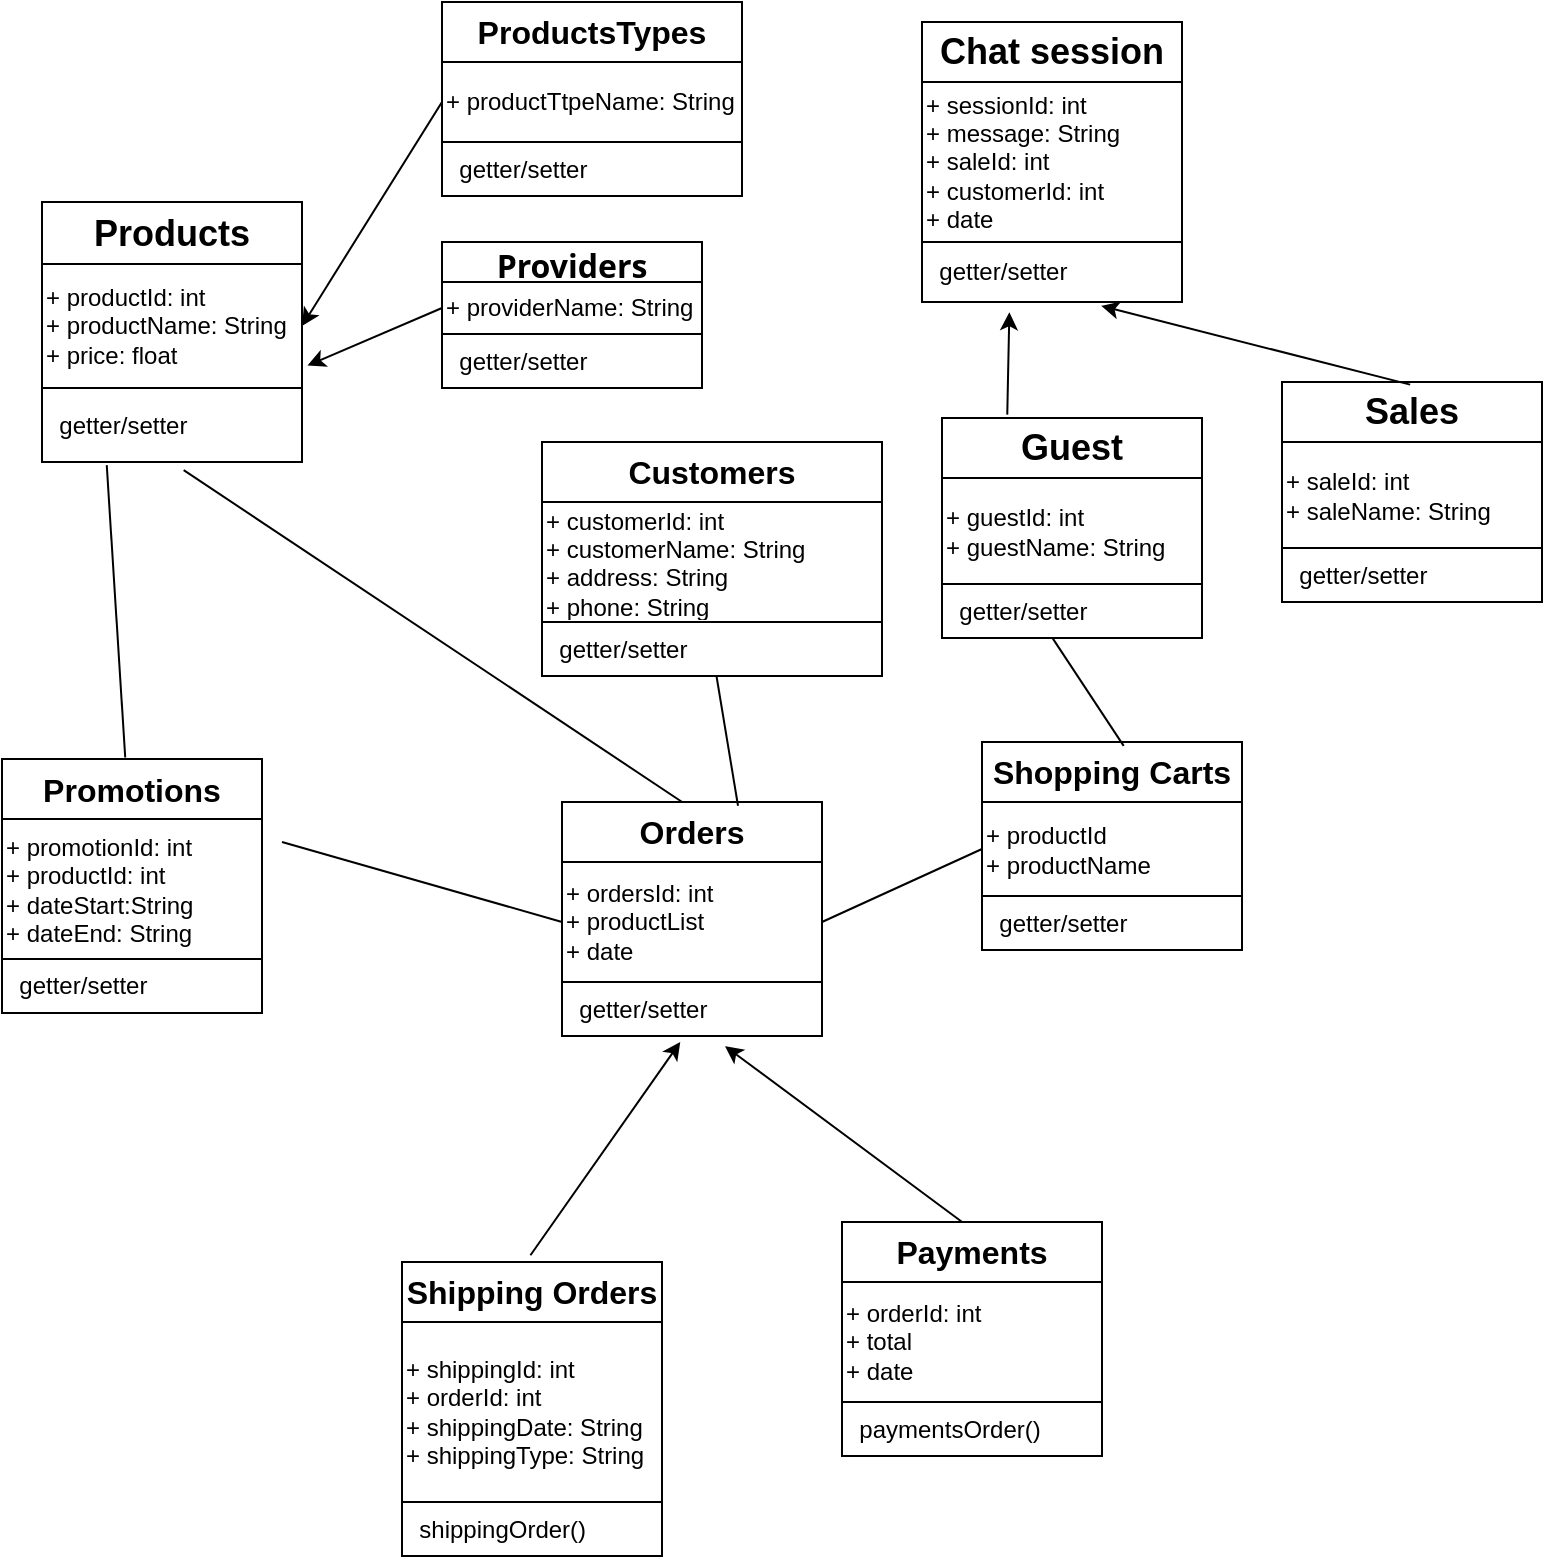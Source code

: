 <mxfile version="13.9.9" type="device"><diagram id="prtHgNgQTEPvFCAcTncT" name="Page-1"><mxGraphModel dx="1138" dy="649" grid="1" gridSize="10" guides="1" tooltips="1" connect="1" arrows="1" fold="1" page="1" pageScale="1" pageWidth="827" pageHeight="1169" math="0" shadow="0"><root><mxCell id="0"/><mxCell id="1" parent="0"/><mxCell id="jfHM9R1cCQ10o0kJy81o-39" value="" style="shape=table;html=1;whiteSpace=wrap;startSize=0;container=1;collapsible=0;childLayout=tableLayout;" vertex="1" parent="1"><mxGeometry x="50" y="140" width="130" height="130" as="geometry"/></mxCell><mxCell id="jfHM9R1cCQ10o0kJy81o-40" value="" style="shape=partialRectangle;html=1;whiteSpace=wrap;collapsible=0;dropTarget=0;pointerEvents=0;fillColor=none;top=0;left=0;bottom=0;right=0;points=[[0,0.5],[1,0.5]];portConstraint=eastwest;" vertex="1" parent="jfHM9R1cCQ10o0kJy81o-39"><mxGeometry width="130" height="31" as="geometry"/></mxCell><mxCell id="jfHM9R1cCQ10o0kJy81o-41" value="&lt;b&gt;&lt;font style=&quot;font-size: 18px&quot;&gt;Products&lt;/font&gt;&lt;/b&gt;" style="shape=partialRectangle;html=1;whiteSpace=wrap;connectable=0;overflow=hidden;fillColor=none;top=0;left=0;bottom=0;right=0;" vertex="1" parent="jfHM9R1cCQ10o0kJy81o-40"><mxGeometry width="130" height="31" as="geometry"/></mxCell><mxCell id="jfHM9R1cCQ10o0kJy81o-42" value="" style="shape=partialRectangle;html=1;whiteSpace=wrap;collapsible=0;dropTarget=0;pointerEvents=0;fillColor=none;top=0;left=0;bottom=0;right=0;points=[[0,0.5],[1,0.5]];portConstraint=eastwest;" vertex="1" parent="jfHM9R1cCQ10o0kJy81o-39"><mxGeometry y="31" width="130" height="62" as="geometry"/></mxCell><mxCell id="jfHM9R1cCQ10o0kJy81o-43" value="+ productId: int&lt;br&gt;+ productName: String&lt;br&gt;+ price: float&lt;br&gt;" style="shape=partialRectangle;html=1;whiteSpace=wrap;connectable=0;overflow=hidden;fillColor=none;top=0;left=0;bottom=0;right=0;align=left;" vertex="1" parent="jfHM9R1cCQ10o0kJy81o-42"><mxGeometry width="130" height="62" as="geometry"/></mxCell><mxCell id="jfHM9R1cCQ10o0kJy81o-44" value="" style="shape=partialRectangle;html=1;whiteSpace=wrap;collapsible=0;dropTarget=0;pointerEvents=0;fillColor=none;top=0;left=0;bottom=0;right=0;points=[[0,0.5],[1,0.5]];portConstraint=eastwest;" vertex="1" parent="jfHM9R1cCQ10o0kJy81o-39"><mxGeometry y="93" width="130" height="37" as="geometry"/></mxCell><mxCell id="jfHM9R1cCQ10o0kJy81o-45" value="&amp;nbsp; getter/setter" style="shape=partialRectangle;html=1;whiteSpace=wrap;connectable=0;overflow=hidden;fillColor=none;top=0;left=0;bottom=0;right=0;align=left;" vertex="1" parent="jfHM9R1cCQ10o0kJy81o-44"><mxGeometry width="130" height="37" as="geometry"/></mxCell><mxCell id="jfHM9R1cCQ10o0kJy81o-46" value="" style="shape=table;html=1;whiteSpace=wrap;startSize=0;container=1;collapsible=0;childLayout=tableLayout;" vertex="1" parent="1"><mxGeometry x="250" y="40" width="150" height="97" as="geometry"/></mxCell><mxCell id="jfHM9R1cCQ10o0kJy81o-47" value="" style="shape=partialRectangle;html=1;whiteSpace=wrap;collapsible=0;dropTarget=0;pointerEvents=0;fillColor=none;top=0;left=0;bottom=0;right=0;points=[[0,0.5],[1,0.5]];portConstraint=eastwest;" vertex="1" parent="jfHM9R1cCQ10o0kJy81o-46"><mxGeometry width="150" height="30" as="geometry"/></mxCell><mxCell id="jfHM9R1cCQ10o0kJy81o-48" value="&lt;b&gt;&lt;font style=&quot;font-size: 16px&quot;&gt;ProductsTypes&lt;/font&gt;&lt;/b&gt;" style="shape=partialRectangle;html=1;whiteSpace=wrap;connectable=0;overflow=hidden;fillColor=none;top=0;left=0;bottom=0;right=0;" vertex="1" parent="jfHM9R1cCQ10o0kJy81o-47"><mxGeometry width="150" height="30" as="geometry"/></mxCell><mxCell id="jfHM9R1cCQ10o0kJy81o-49" value="" style="shape=partialRectangle;html=1;whiteSpace=wrap;collapsible=0;dropTarget=0;pointerEvents=0;fillColor=none;top=0;left=0;bottom=0;right=0;points=[[0,0.5],[1,0.5]];portConstraint=eastwest;" vertex="1" parent="jfHM9R1cCQ10o0kJy81o-46"><mxGeometry y="30" width="150" height="40" as="geometry"/></mxCell><mxCell id="jfHM9R1cCQ10o0kJy81o-50" value="+ productTtpeName: String" style="shape=partialRectangle;html=1;whiteSpace=wrap;connectable=0;overflow=hidden;fillColor=none;top=0;left=0;bottom=0;right=0;align=left;" vertex="1" parent="jfHM9R1cCQ10o0kJy81o-49"><mxGeometry width="150" height="40" as="geometry"/></mxCell><mxCell id="jfHM9R1cCQ10o0kJy81o-51" value="" style="shape=partialRectangle;html=1;whiteSpace=wrap;collapsible=0;dropTarget=0;pointerEvents=0;fillColor=none;top=0;left=0;bottom=0;right=0;points=[[0,0.5],[1,0.5]];portConstraint=eastwest;" vertex="1" parent="jfHM9R1cCQ10o0kJy81o-46"><mxGeometry y="70" width="150" height="27" as="geometry"/></mxCell><mxCell id="jfHM9R1cCQ10o0kJy81o-52" value="&lt;span&gt;&amp;nbsp; getter/setter&lt;/span&gt;" style="shape=partialRectangle;html=1;whiteSpace=wrap;connectable=0;overflow=hidden;fillColor=none;top=0;left=0;bottom=0;right=0;align=left;" vertex="1" parent="jfHM9R1cCQ10o0kJy81o-51"><mxGeometry width="150" height="27" as="geometry"/></mxCell><mxCell id="jfHM9R1cCQ10o0kJy81o-53" value="" style="shape=table;html=1;whiteSpace=wrap;startSize=0;container=1;collapsible=0;childLayout=tableLayout;" vertex="1" parent="1"><mxGeometry x="250" y="160" width="130" height="73" as="geometry"/></mxCell><mxCell id="jfHM9R1cCQ10o0kJy81o-54" value="" style="shape=partialRectangle;html=1;whiteSpace=wrap;collapsible=0;dropTarget=0;pointerEvents=0;fillColor=none;top=0;left=0;bottom=0;right=0;points=[[0,0.5],[1,0.5]];portConstraint=eastwest;" vertex="1" parent="jfHM9R1cCQ10o0kJy81o-53"><mxGeometry width="130" height="20" as="geometry"/></mxCell><mxCell id="jfHM9R1cCQ10o0kJy81o-55" value="&lt;span style=&quot;font-family: &amp;#34;open sans&amp;#34; , sans-serif ; font-size: 16px ; text-align: left ; background-color: rgb(255 , 255 , 255)&quot;&gt;&lt;b&gt;Providers&lt;/b&gt;&lt;/span&gt;&lt;span style=&quot;color: rgb(82 , 96 , 105) ; font-family: &amp;#34;open sans&amp;#34; , sans-serif ; font-size: 14px ; text-align: left ; background-color: rgb(255 , 255 , 255)&quot;&gt;&lt;br&gt;&lt;/span&gt;" style="shape=partialRectangle;html=1;whiteSpace=wrap;connectable=0;overflow=hidden;fillColor=none;top=0;left=0;bottom=0;right=0;" vertex="1" parent="jfHM9R1cCQ10o0kJy81o-54"><mxGeometry width="130" height="20" as="geometry"/></mxCell><mxCell id="jfHM9R1cCQ10o0kJy81o-56" value="" style="shape=partialRectangle;html=1;whiteSpace=wrap;collapsible=0;dropTarget=0;pointerEvents=0;fillColor=none;top=0;left=0;bottom=0;right=0;points=[[0,0.5],[1,0.5]];portConstraint=eastwest;" vertex="1" parent="jfHM9R1cCQ10o0kJy81o-53"><mxGeometry y="20" width="130" height="26" as="geometry"/></mxCell><mxCell id="jfHM9R1cCQ10o0kJy81o-57" value="+ providerName: String" style="shape=partialRectangle;html=1;whiteSpace=wrap;connectable=0;overflow=hidden;fillColor=none;top=0;left=0;bottom=0;right=0;align=left;" vertex="1" parent="jfHM9R1cCQ10o0kJy81o-56"><mxGeometry width="130" height="26" as="geometry"/></mxCell><mxCell id="jfHM9R1cCQ10o0kJy81o-58" value="" style="shape=partialRectangle;html=1;whiteSpace=wrap;collapsible=0;dropTarget=0;pointerEvents=0;fillColor=none;top=0;left=0;bottom=0;right=0;points=[[0,0.5],[1,0.5]];portConstraint=eastwest;" vertex="1" parent="jfHM9R1cCQ10o0kJy81o-53"><mxGeometry y="46" width="130" height="27" as="geometry"/></mxCell><mxCell id="jfHM9R1cCQ10o0kJy81o-59" value="&lt;span&gt;&amp;nbsp; getter/setter&lt;/span&gt;" style="shape=partialRectangle;html=1;whiteSpace=wrap;connectable=0;overflow=hidden;fillColor=none;top=0;left=0;bottom=0;right=0;align=left;" vertex="1" parent="jfHM9R1cCQ10o0kJy81o-58"><mxGeometry width="130" height="27" as="geometry"/></mxCell><mxCell id="jfHM9R1cCQ10o0kJy81o-60" value="" style="shape=table;html=1;whiteSpace=wrap;startSize=0;container=1;collapsible=0;childLayout=tableLayout;" vertex="1" parent="1"><mxGeometry x="520" y="410" width="130" height="104" as="geometry"/></mxCell><mxCell id="jfHM9R1cCQ10o0kJy81o-61" value="" style="shape=partialRectangle;html=1;whiteSpace=wrap;collapsible=0;dropTarget=0;pointerEvents=0;fillColor=none;top=0;left=0;bottom=0;right=0;points=[[0,0.5],[1,0.5]];portConstraint=eastwest;" vertex="1" parent="jfHM9R1cCQ10o0kJy81o-60"><mxGeometry width="130" height="30" as="geometry"/></mxCell><mxCell id="jfHM9R1cCQ10o0kJy81o-62" value="&lt;b&gt;&lt;font style=&quot;font-size: 16px&quot;&gt;Shopping Carts&lt;/font&gt;&lt;/b&gt;" style="shape=partialRectangle;html=1;whiteSpace=wrap;connectable=0;overflow=hidden;fillColor=none;top=0;left=0;bottom=0;right=0;" vertex="1" parent="jfHM9R1cCQ10o0kJy81o-61"><mxGeometry width="130" height="30" as="geometry"/></mxCell><mxCell id="jfHM9R1cCQ10o0kJy81o-63" value="" style="shape=partialRectangle;html=1;whiteSpace=wrap;collapsible=0;dropTarget=0;pointerEvents=0;fillColor=none;top=0;left=0;bottom=0;right=0;points=[[0,0.5],[1,0.5]];portConstraint=eastwest;" vertex="1" parent="jfHM9R1cCQ10o0kJy81o-60"><mxGeometry y="30" width="130" height="47" as="geometry"/></mxCell><mxCell id="jfHM9R1cCQ10o0kJy81o-64" value="+ productId&lt;br&gt;+ productName" style="shape=partialRectangle;html=1;whiteSpace=wrap;connectable=0;overflow=hidden;fillColor=none;top=0;left=0;bottom=0;right=0;align=left;" vertex="1" parent="jfHM9R1cCQ10o0kJy81o-63"><mxGeometry width="130" height="47" as="geometry"/></mxCell><mxCell id="jfHM9R1cCQ10o0kJy81o-65" value="" style="shape=partialRectangle;html=1;whiteSpace=wrap;collapsible=0;dropTarget=0;pointerEvents=0;fillColor=none;top=0;left=0;bottom=0;right=0;points=[[0,0.5],[1,0.5]];portConstraint=eastwest;" vertex="1" parent="jfHM9R1cCQ10o0kJy81o-60"><mxGeometry y="77" width="130" height="27" as="geometry"/></mxCell><mxCell id="jfHM9R1cCQ10o0kJy81o-66" value="&amp;nbsp; getter/setter" style="shape=partialRectangle;html=1;whiteSpace=wrap;connectable=0;overflow=hidden;fillColor=none;top=0;left=0;bottom=0;right=0;align=left;" vertex="1" parent="jfHM9R1cCQ10o0kJy81o-65"><mxGeometry width="130" height="27" as="geometry"/></mxCell><mxCell id="jfHM9R1cCQ10o0kJy81o-67" value="" style="shape=table;html=1;whiteSpace=wrap;startSize=0;container=1;collapsible=0;childLayout=tableLayout;" vertex="1" parent="1"><mxGeometry x="30" y="418.5" width="130" height="127" as="geometry"/></mxCell><mxCell id="jfHM9R1cCQ10o0kJy81o-68" value="" style="shape=partialRectangle;html=1;whiteSpace=wrap;collapsible=0;dropTarget=0;pointerEvents=0;fillColor=none;top=0;left=0;bottom=0;right=0;points=[[0,0.5],[1,0.5]];portConstraint=eastwest;" vertex="1" parent="jfHM9R1cCQ10o0kJy81o-67"><mxGeometry width="130" height="30" as="geometry"/></mxCell><mxCell id="jfHM9R1cCQ10o0kJy81o-69" value="&lt;span style=&quot;font-size: 16px&quot;&gt;&lt;b&gt;Promotions&lt;/b&gt;&lt;/span&gt;" style="shape=partialRectangle;html=1;whiteSpace=wrap;connectable=0;overflow=hidden;fillColor=none;top=0;left=0;bottom=0;right=0;" vertex="1" parent="jfHM9R1cCQ10o0kJy81o-68"><mxGeometry width="130" height="30" as="geometry"/></mxCell><mxCell id="jfHM9R1cCQ10o0kJy81o-70" value="" style="shape=partialRectangle;html=1;whiteSpace=wrap;collapsible=0;dropTarget=0;pointerEvents=0;fillColor=none;top=0;left=0;bottom=0;right=0;points=[[0,0.5],[1,0.5]];portConstraint=eastwest;" vertex="1" parent="jfHM9R1cCQ10o0kJy81o-67"><mxGeometry y="30" width="130" height="70" as="geometry"/></mxCell><mxCell id="jfHM9R1cCQ10o0kJy81o-71" value="+ promotionId: int&lt;br&gt;+ productId: int&lt;br&gt;+ dateStart:String&lt;br&gt;+ dateEnd: String" style="shape=partialRectangle;html=1;whiteSpace=wrap;connectable=0;overflow=hidden;fillColor=none;top=0;left=0;bottom=0;right=0;align=left;" vertex="1" parent="jfHM9R1cCQ10o0kJy81o-70"><mxGeometry width="130" height="70" as="geometry"/></mxCell><mxCell id="jfHM9R1cCQ10o0kJy81o-72" value="" style="shape=partialRectangle;html=1;whiteSpace=wrap;collapsible=0;dropTarget=0;pointerEvents=0;fillColor=none;top=0;left=0;bottom=0;right=0;points=[[0,0.5],[1,0.5]];portConstraint=eastwest;" vertex="1" parent="jfHM9R1cCQ10o0kJy81o-67"><mxGeometry y="100" width="130" height="27" as="geometry"/></mxCell><mxCell id="jfHM9R1cCQ10o0kJy81o-73" value="&lt;span&gt;&amp;nbsp; getter/setter&lt;/span&gt;" style="shape=partialRectangle;html=1;whiteSpace=wrap;connectable=0;overflow=hidden;fillColor=none;top=0;left=0;bottom=0;right=0;align=left;" vertex="1" parent="jfHM9R1cCQ10o0kJy81o-72"><mxGeometry width="130" height="27" as="geometry"/></mxCell><mxCell id="jfHM9R1cCQ10o0kJy81o-74" value="" style="shape=table;html=1;whiteSpace=wrap;startSize=0;container=1;collapsible=0;childLayout=tableLayout;" vertex="1" parent="1"><mxGeometry x="490" y="50" width="130" height="140" as="geometry"/></mxCell><mxCell id="jfHM9R1cCQ10o0kJy81o-75" value="" style="shape=partialRectangle;html=1;whiteSpace=wrap;collapsible=0;dropTarget=0;pointerEvents=0;fillColor=none;top=0;left=0;bottom=0;right=0;points=[[0,0.5],[1,0.5]];portConstraint=eastwest;" vertex="1" parent="jfHM9R1cCQ10o0kJy81o-74"><mxGeometry width="130" height="30" as="geometry"/></mxCell><mxCell id="jfHM9R1cCQ10o0kJy81o-76" value="&lt;b&gt;&lt;font style=&quot;font-size: 18px&quot;&gt;Chat session&lt;/font&gt;&lt;/b&gt;" style="shape=partialRectangle;html=1;whiteSpace=wrap;connectable=0;overflow=hidden;fillColor=none;top=0;left=0;bottom=0;right=0;" vertex="1" parent="jfHM9R1cCQ10o0kJy81o-75"><mxGeometry width="130" height="30" as="geometry"/></mxCell><mxCell id="jfHM9R1cCQ10o0kJy81o-77" value="" style="shape=partialRectangle;html=1;whiteSpace=wrap;collapsible=0;dropTarget=0;pointerEvents=0;fillColor=none;top=0;left=0;bottom=0;right=0;points=[[0,0.5],[1,0.5]];portConstraint=eastwest;" vertex="1" parent="jfHM9R1cCQ10o0kJy81o-74"><mxGeometry y="30" width="130" height="80" as="geometry"/></mxCell><mxCell id="jfHM9R1cCQ10o0kJy81o-78" value="+ sessionId: int&lt;br&gt;+ message: String&lt;br&gt;+ saleId: int&lt;br&gt;+ customerId: int&lt;br&gt;+ date" style="shape=partialRectangle;html=1;whiteSpace=wrap;connectable=0;overflow=hidden;fillColor=none;top=0;left=0;bottom=0;right=0;align=left;" vertex="1" parent="jfHM9R1cCQ10o0kJy81o-77"><mxGeometry width="130" height="80" as="geometry"/></mxCell><mxCell id="jfHM9R1cCQ10o0kJy81o-79" value="" style="shape=partialRectangle;html=1;whiteSpace=wrap;collapsible=0;dropTarget=0;pointerEvents=0;fillColor=none;top=0;left=0;bottom=0;right=0;points=[[0,0.5],[1,0.5]];portConstraint=eastwest;" vertex="1" parent="jfHM9R1cCQ10o0kJy81o-74"><mxGeometry y="110" width="130" height="30" as="geometry"/></mxCell><mxCell id="jfHM9R1cCQ10o0kJy81o-80" value="&lt;span&gt;&amp;nbsp; getter/setter&lt;/span&gt;" style="shape=partialRectangle;html=1;whiteSpace=wrap;connectable=0;overflow=hidden;fillColor=none;top=0;left=0;bottom=0;right=0;align=left;" vertex="1" parent="jfHM9R1cCQ10o0kJy81o-79"><mxGeometry width="130" height="30" as="geometry"/></mxCell><mxCell id="jfHM9R1cCQ10o0kJy81o-81" value="" style="shape=table;html=1;whiteSpace=wrap;startSize=0;container=1;collapsible=0;childLayout=tableLayout;" vertex="1" parent="1"><mxGeometry x="670" y="230" width="130" height="110" as="geometry"/></mxCell><mxCell id="jfHM9R1cCQ10o0kJy81o-82" value="" style="shape=partialRectangle;html=1;whiteSpace=wrap;collapsible=0;dropTarget=0;pointerEvents=0;fillColor=none;top=0;left=0;bottom=0;right=0;points=[[0,0.5],[1,0.5]];portConstraint=eastwest;" vertex="1" parent="jfHM9R1cCQ10o0kJy81o-81"><mxGeometry width="130" height="30" as="geometry"/></mxCell><mxCell id="jfHM9R1cCQ10o0kJy81o-83" value="&lt;b&gt;&lt;font style=&quot;font-size: 18px&quot;&gt;Sales&lt;/font&gt;&lt;/b&gt;" style="shape=partialRectangle;html=1;whiteSpace=wrap;connectable=0;overflow=hidden;fillColor=none;top=0;left=0;bottom=0;right=0;" vertex="1" parent="jfHM9R1cCQ10o0kJy81o-82"><mxGeometry width="130" height="30" as="geometry"/></mxCell><mxCell id="jfHM9R1cCQ10o0kJy81o-84" value="" style="shape=partialRectangle;html=1;whiteSpace=wrap;collapsible=0;dropTarget=0;pointerEvents=0;fillColor=none;top=0;left=0;bottom=0;right=0;points=[[0,0.5],[1,0.5]];portConstraint=eastwest;" vertex="1" parent="jfHM9R1cCQ10o0kJy81o-81"><mxGeometry y="30" width="130" height="53" as="geometry"/></mxCell><mxCell id="jfHM9R1cCQ10o0kJy81o-85" value="+ saleId: int&lt;br&gt;+ saleName: String" style="shape=partialRectangle;html=1;whiteSpace=wrap;connectable=0;overflow=hidden;fillColor=none;top=0;left=0;bottom=0;right=0;align=left;" vertex="1" parent="jfHM9R1cCQ10o0kJy81o-84"><mxGeometry width="130" height="53" as="geometry"/></mxCell><mxCell id="jfHM9R1cCQ10o0kJy81o-86" value="" style="shape=partialRectangle;html=1;whiteSpace=wrap;collapsible=0;dropTarget=0;pointerEvents=0;fillColor=none;top=0;left=0;bottom=0;right=0;points=[[0,0.5],[1,0.5]];portConstraint=eastwest;" vertex="1" parent="jfHM9R1cCQ10o0kJy81o-81"><mxGeometry y="83" width="130" height="27" as="geometry"/></mxCell><mxCell id="jfHM9R1cCQ10o0kJy81o-87" value="&amp;nbsp; getter/setter" style="shape=partialRectangle;html=1;whiteSpace=wrap;connectable=0;overflow=hidden;fillColor=none;top=0;left=0;bottom=0;right=0;align=left;" vertex="1" parent="jfHM9R1cCQ10o0kJy81o-86"><mxGeometry width="130" height="27" as="geometry"/></mxCell><mxCell id="jfHM9R1cCQ10o0kJy81o-95" value="" style="shape=table;html=1;whiteSpace=wrap;startSize=0;container=1;collapsible=0;childLayout=tableLayout;" vertex="1" parent="1"><mxGeometry x="300" y="260" width="170" height="117" as="geometry"/></mxCell><mxCell id="jfHM9R1cCQ10o0kJy81o-96" value="" style="shape=partialRectangle;html=1;whiteSpace=wrap;collapsible=0;dropTarget=0;pointerEvents=0;fillColor=none;top=0;left=0;bottom=0;right=0;points=[[0,0.5],[1,0.5]];portConstraint=eastwest;" vertex="1" parent="jfHM9R1cCQ10o0kJy81o-95"><mxGeometry width="170" height="30" as="geometry"/></mxCell><mxCell id="jfHM9R1cCQ10o0kJy81o-97" value="&lt;span style=&quot;font-size: 16px&quot;&gt;&lt;b&gt;Customers&lt;/b&gt;&lt;/span&gt;" style="shape=partialRectangle;html=1;whiteSpace=wrap;connectable=0;overflow=hidden;fillColor=none;top=0;left=0;bottom=0;right=0;" vertex="1" parent="jfHM9R1cCQ10o0kJy81o-96"><mxGeometry width="170" height="30" as="geometry"/></mxCell><mxCell id="jfHM9R1cCQ10o0kJy81o-98" value="" style="shape=partialRectangle;html=1;whiteSpace=wrap;collapsible=0;dropTarget=0;pointerEvents=0;fillColor=none;top=0;left=0;bottom=0;right=0;points=[[0,0.5],[1,0.5]];portConstraint=eastwest;" vertex="1" parent="jfHM9R1cCQ10o0kJy81o-95"><mxGeometry y="30" width="170" height="60" as="geometry"/></mxCell><mxCell id="jfHM9R1cCQ10o0kJy81o-99" value="+ customerId: int&lt;br&gt;+ customerName: String&lt;br&gt;+ address: String&lt;br&gt;+ phone: String" style="shape=partialRectangle;html=1;whiteSpace=wrap;connectable=0;overflow=hidden;fillColor=none;top=0;left=0;bottom=0;right=0;align=left;" vertex="1" parent="jfHM9R1cCQ10o0kJy81o-98"><mxGeometry width="170" height="60" as="geometry"/></mxCell><mxCell id="jfHM9R1cCQ10o0kJy81o-100" value="" style="shape=partialRectangle;html=1;whiteSpace=wrap;collapsible=0;dropTarget=0;pointerEvents=0;fillColor=none;top=0;left=0;bottom=0;right=0;points=[[0,0.5],[1,0.5]];portConstraint=eastwest;" vertex="1" parent="jfHM9R1cCQ10o0kJy81o-95"><mxGeometry y="90" width="170" height="27" as="geometry"/></mxCell><mxCell id="jfHM9R1cCQ10o0kJy81o-101" value="&amp;nbsp; getter/setter" style="shape=partialRectangle;html=1;whiteSpace=wrap;connectable=0;overflow=hidden;fillColor=none;top=0;left=0;bottom=0;right=0;align=left;" vertex="1" parent="jfHM9R1cCQ10o0kJy81o-100"><mxGeometry width="170" height="27" as="geometry"/></mxCell><mxCell id="jfHM9R1cCQ10o0kJy81o-102" value="" style="shape=table;html=1;whiteSpace=wrap;startSize=0;container=1;collapsible=0;childLayout=tableLayout;" vertex="1" parent="1"><mxGeometry x="310" y="440" width="130" height="117" as="geometry"/></mxCell><mxCell id="jfHM9R1cCQ10o0kJy81o-103" value="" style="shape=partialRectangle;html=1;whiteSpace=wrap;collapsible=0;dropTarget=0;pointerEvents=0;fillColor=none;top=0;left=0;bottom=0;right=0;points=[[0,0.5],[1,0.5]];portConstraint=eastwest;" vertex="1" parent="jfHM9R1cCQ10o0kJy81o-102"><mxGeometry width="130" height="30" as="geometry"/></mxCell><mxCell id="jfHM9R1cCQ10o0kJy81o-104" value="&lt;span style=&quot;font-size: 16px&quot;&gt;&lt;b&gt;Orders&lt;/b&gt;&lt;/span&gt;" style="shape=partialRectangle;html=1;whiteSpace=wrap;connectable=0;overflow=hidden;fillColor=none;top=0;left=0;bottom=0;right=0;" vertex="1" parent="jfHM9R1cCQ10o0kJy81o-103"><mxGeometry width="130" height="30" as="geometry"/></mxCell><mxCell id="jfHM9R1cCQ10o0kJy81o-105" value="" style="shape=partialRectangle;html=1;whiteSpace=wrap;collapsible=0;dropTarget=0;pointerEvents=0;fillColor=none;top=0;left=0;bottom=0;right=0;points=[[0,0.5],[1,0.5]];portConstraint=eastwest;" vertex="1" parent="jfHM9R1cCQ10o0kJy81o-102"><mxGeometry y="30" width="130" height="60" as="geometry"/></mxCell><mxCell id="jfHM9R1cCQ10o0kJy81o-106" value="+ ordersId: int&lt;br&gt;+ productList&lt;br&gt;+ date" style="shape=partialRectangle;html=1;whiteSpace=wrap;connectable=0;overflow=hidden;fillColor=none;top=0;left=0;bottom=0;right=0;align=left;" vertex="1" parent="jfHM9R1cCQ10o0kJy81o-105"><mxGeometry width="130" height="60" as="geometry"/></mxCell><mxCell id="jfHM9R1cCQ10o0kJy81o-107" value="" style="shape=partialRectangle;html=1;whiteSpace=wrap;collapsible=0;dropTarget=0;pointerEvents=0;fillColor=none;top=0;left=0;bottom=0;right=0;points=[[0,0.5],[1,0.5]];portConstraint=eastwest;" vertex="1" parent="jfHM9R1cCQ10o0kJy81o-102"><mxGeometry y="90" width="130" height="27" as="geometry"/></mxCell><mxCell id="jfHM9R1cCQ10o0kJy81o-108" value="&amp;nbsp; getter/setter" style="shape=partialRectangle;html=1;whiteSpace=wrap;connectable=0;overflow=hidden;fillColor=none;top=0;left=0;bottom=0;right=0;align=left;" vertex="1" parent="jfHM9R1cCQ10o0kJy81o-107"><mxGeometry width="130" height="27" as="geometry"/></mxCell><mxCell id="jfHM9R1cCQ10o0kJy81o-109" value="" style="shape=table;html=1;whiteSpace=wrap;startSize=0;container=1;collapsible=0;childLayout=tableLayout;" vertex="1" parent="1"><mxGeometry x="450" y="650" width="130" height="117" as="geometry"/></mxCell><mxCell id="jfHM9R1cCQ10o0kJy81o-110" value="" style="shape=partialRectangle;html=1;whiteSpace=wrap;collapsible=0;dropTarget=0;pointerEvents=0;fillColor=none;top=0;left=0;bottom=0;right=0;points=[[0,0.5],[1,0.5]];portConstraint=eastwest;" vertex="1" parent="jfHM9R1cCQ10o0kJy81o-109"><mxGeometry width="130" height="30" as="geometry"/></mxCell><mxCell id="jfHM9R1cCQ10o0kJy81o-111" value="&lt;span style=&quot;font-size: 16px&quot;&gt;&lt;b&gt;Payments&lt;/b&gt;&lt;/span&gt;" style="shape=partialRectangle;html=1;whiteSpace=wrap;connectable=0;overflow=hidden;fillColor=none;top=0;left=0;bottom=0;right=0;" vertex="1" parent="jfHM9R1cCQ10o0kJy81o-110"><mxGeometry width="130" height="30" as="geometry"/></mxCell><mxCell id="jfHM9R1cCQ10o0kJy81o-112" value="" style="shape=partialRectangle;html=1;whiteSpace=wrap;collapsible=0;dropTarget=0;pointerEvents=0;fillColor=none;top=0;left=0;bottom=0;right=0;points=[[0,0.5],[1,0.5]];portConstraint=eastwest;" vertex="1" parent="jfHM9R1cCQ10o0kJy81o-109"><mxGeometry y="30" width="130" height="60" as="geometry"/></mxCell><mxCell id="jfHM9R1cCQ10o0kJy81o-113" value="+ orderId: int&lt;br&gt;+ total&lt;br&gt;+ date" style="shape=partialRectangle;html=1;whiteSpace=wrap;connectable=0;overflow=hidden;fillColor=none;top=0;left=0;bottom=0;right=0;align=left;" vertex="1" parent="jfHM9R1cCQ10o0kJy81o-112"><mxGeometry width="130" height="60" as="geometry"/></mxCell><mxCell id="jfHM9R1cCQ10o0kJy81o-114" value="" style="shape=partialRectangle;html=1;whiteSpace=wrap;collapsible=0;dropTarget=0;pointerEvents=0;fillColor=none;top=0;left=0;bottom=0;right=0;points=[[0,0.5],[1,0.5]];portConstraint=eastwest;" vertex="1" parent="jfHM9R1cCQ10o0kJy81o-109"><mxGeometry y="90" width="130" height="27" as="geometry"/></mxCell><mxCell id="jfHM9R1cCQ10o0kJy81o-115" value="&amp;nbsp; paymentsOrder()" style="shape=partialRectangle;html=1;whiteSpace=wrap;connectable=0;overflow=hidden;fillColor=none;top=0;left=0;bottom=0;right=0;align=left;" vertex="1" parent="jfHM9R1cCQ10o0kJy81o-114"><mxGeometry width="130" height="27" as="geometry"/></mxCell><mxCell id="jfHM9R1cCQ10o0kJy81o-116" value="" style="shape=table;html=1;whiteSpace=wrap;startSize=0;container=1;collapsible=0;childLayout=tableLayout;" vertex="1" parent="1"><mxGeometry x="230" y="670" width="130" height="147" as="geometry"/></mxCell><mxCell id="jfHM9R1cCQ10o0kJy81o-117" value="" style="shape=partialRectangle;html=1;whiteSpace=wrap;collapsible=0;dropTarget=0;pointerEvents=0;fillColor=none;top=0;left=0;bottom=0;right=0;points=[[0,0.5],[1,0.5]];portConstraint=eastwest;" vertex="1" parent="jfHM9R1cCQ10o0kJy81o-116"><mxGeometry width="130" height="30" as="geometry"/></mxCell><mxCell id="jfHM9R1cCQ10o0kJy81o-118" value="&lt;span style=&quot;font-size: 16px&quot;&gt;&lt;b&gt;Shipping Orders&lt;/b&gt;&lt;/span&gt;" style="shape=partialRectangle;html=1;whiteSpace=wrap;connectable=0;overflow=hidden;fillColor=none;top=0;left=0;bottom=0;right=0;" vertex="1" parent="jfHM9R1cCQ10o0kJy81o-117"><mxGeometry width="130" height="30" as="geometry"/></mxCell><mxCell id="jfHM9R1cCQ10o0kJy81o-119" value="" style="shape=partialRectangle;html=1;whiteSpace=wrap;collapsible=0;dropTarget=0;pointerEvents=0;fillColor=none;top=0;left=0;bottom=0;right=0;points=[[0,0.5],[1,0.5]];portConstraint=eastwest;" vertex="1" parent="jfHM9R1cCQ10o0kJy81o-116"><mxGeometry y="30" width="130" height="90" as="geometry"/></mxCell><mxCell id="jfHM9R1cCQ10o0kJy81o-120" value="+ shippingId: int&lt;br&gt;+ orderId: int&lt;br&gt;+ shippingDate: String&lt;br&gt;+ shippingType: String" style="shape=partialRectangle;html=1;whiteSpace=wrap;connectable=0;overflow=hidden;fillColor=none;top=0;left=0;bottom=0;right=0;align=left;" vertex="1" parent="jfHM9R1cCQ10o0kJy81o-119"><mxGeometry width="130" height="90" as="geometry"/></mxCell><mxCell id="jfHM9R1cCQ10o0kJy81o-121" value="" style="shape=partialRectangle;html=1;whiteSpace=wrap;collapsible=0;dropTarget=0;pointerEvents=0;fillColor=none;top=0;left=0;bottom=0;right=0;points=[[0,0.5],[1,0.5]];portConstraint=eastwest;" vertex="1" parent="jfHM9R1cCQ10o0kJy81o-116"><mxGeometry y="120" width="130" height="27" as="geometry"/></mxCell><mxCell id="jfHM9R1cCQ10o0kJy81o-122" value="&lt;div&gt;&lt;span&gt;&amp;nbsp; shippingOrder()&lt;/span&gt;&lt;/div&gt;" style="shape=partialRectangle;html=1;whiteSpace=wrap;connectable=0;overflow=hidden;fillColor=none;top=0;left=0;bottom=0;right=0;align=left;" vertex="1" parent="jfHM9R1cCQ10o0kJy81o-121"><mxGeometry width="130" height="27" as="geometry"/></mxCell><mxCell id="jfHM9R1cCQ10o0kJy81o-130" value="" style="endArrow=classic;html=1;entryX=1.021;entryY=0.819;entryDx=0;entryDy=0;entryPerimeter=0;exitX=0;exitY=0.5;exitDx=0;exitDy=0;" edge="1" parent="1" source="jfHM9R1cCQ10o0kJy81o-56" target="jfHM9R1cCQ10o0kJy81o-42"><mxGeometry width="50" height="50" relative="1" as="geometry"><mxPoint x="109" y="195" as="sourcePoint"/><mxPoint x="440" y="290" as="targetPoint"/></mxGeometry></mxCell><mxCell id="jfHM9R1cCQ10o0kJy81o-131" value="" style="endArrow=classic;html=1;entryX=1;entryY=0.5;entryDx=0;entryDy=0;exitX=0;exitY=0.5;exitDx=0;exitDy=0;" edge="1" parent="1" source="jfHM9R1cCQ10o0kJy81o-49" target="jfHM9R1cCQ10o0kJy81o-42"><mxGeometry width="50" height="50" relative="1" as="geometry"><mxPoint x="390" y="340" as="sourcePoint"/><mxPoint x="440" y="290" as="targetPoint"/></mxGeometry></mxCell><mxCell id="jfHM9R1cCQ10o0kJy81o-132" value="" style="endArrow=classic;html=1;entryX=0.689;entryY=1.064;entryDx=0;entryDy=0;entryPerimeter=0;exitX=0.493;exitY=0.044;exitDx=0;exitDy=0;exitPerimeter=0;" edge="1" parent="1" source="jfHM9R1cCQ10o0kJy81o-82" target="jfHM9R1cCQ10o0kJy81o-79"><mxGeometry width="50" height="50" relative="1" as="geometry"><mxPoint x="380" y="440" as="sourcePoint"/><mxPoint x="430" y="390" as="targetPoint"/></mxGeometry></mxCell><mxCell id="jfHM9R1cCQ10o0kJy81o-133" value="" style="endArrow=classic;html=1;entryX=0.336;entryY=1.171;entryDx=0;entryDy=0;entryPerimeter=0;exitX=0.251;exitY=-0.056;exitDx=0;exitDy=0;exitPerimeter=0;" edge="1" parent="1" source="jfHM9R1cCQ10o0kJy81o-143" target="jfHM9R1cCQ10o0kJy81o-79"><mxGeometry width="50" height="50" relative="1" as="geometry"><mxPoint x="665.91" y="196.19" as="sourcePoint"/><mxPoint x="430" y="390" as="targetPoint"/></mxGeometry></mxCell><mxCell id="jfHM9R1cCQ10o0kJy81o-134" value="" style="endArrow=classic;html=1;exitX=0.494;exitY=-0.113;exitDx=0;exitDy=0;exitPerimeter=0;entryX=0.455;entryY=1.109;entryDx=0;entryDy=0;entryPerimeter=0;" edge="1" parent="1" source="jfHM9R1cCQ10o0kJy81o-117" target="jfHM9R1cCQ10o0kJy81o-107"><mxGeometry width="50" height="50" relative="1" as="geometry"><mxPoint x="380" y="440" as="sourcePoint"/><mxPoint x="430" y="390" as="targetPoint"/></mxGeometry></mxCell><mxCell id="jfHM9R1cCQ10o0kJy81o-135" value="" style="endArrow=classic;html=1;exitX=0.462;exitY=0;exitDx=0;exitDy=0;exitPerimeter=0;entryX=0.627;entryY=1.188;entryDx=0;entryDy=0;entryPerimeter=0;" edge="1" parent="1" source="jfHM9R1cCQ10o0kJy81o-110" target="jfHM9R1cCQ10o0kJy81o-107"><mxGeometry width="50" height="50" relative="1" as="geometry"><mxPoint x="380" y="440" as="sourcePoint"/><mxPoint x="430" y="390" as="targetPoint"/><Array as="points"/></mxGeometry></mxCell><mxCell id="jfHM9R1cCQ10o0kJy81o-136" value="" style="endArrow=none;html=1;exitX=0;exitY=0.5;exitDx=0;exitDy=0;" edge="1" parent="1" source="jfHM9R1cCQ10o0kJy81o-105"><mxGeometry width="50" height="50" relative="1" as="geometry"><mxPoint x="380" y="420" as="sourcePoint"/><mxPoint x="170" y="460" as="targetPoint"/></mxGeometry></mxCell><mxCell id="jfHM9R1cCQ10o0kJy81o-137" value="" style="endArrow=none;html=1;exitX=0.677;exitY=0.063;exitDx=0;exitDy=0;exitPerimeter=0;" edge="1" parent="1" source="jfHM9R1cCQ10o0kJy81o-103" target="jfHM9R1cCQ10o0kJy81o-100"><mxGeometry width="50" height="50" relative="1" as="geometry"><mxPoint x="380" y="420" as="sourcePoint"/><mxPoint x="430" y="370" as="targetPoint"/></mxGeometry></mxCell><mxCell id="jfHM9R1cCQ10o0kJy81o-138" value="" style="endArrow=none;html=1;exitX=1;exitY=0.5;exitDx=0;exitDy=0;entryX=0;entryY=0.5;entryDx=0;entryDy=0;" edge="1" parent="1" source="jfHM9R1cCQ10o0kJy81o-105" target="jfHM9R1cCQ10o0kJy81o-63"><mxGeometry width="50" height="50" relative="1" as="geometry"><mxPoint x="380" y="420" as="sourcePoint"/><mxPoint x="430" y="370" as="targetPoint"/></mxGeometry></mxCell><mxCell id="jfHM9R1cCQ10o0kJy81o-139" value="" style="endArrow=none;html=1;exitX=0.474;exitY=-0.024;exitDx=0;exitDy=0;exitPerimeter=0;entryX=0.249;entryY=1.043;entryDx=0;entryDy=0;entryPerimeter=0;" edge="1" parent="1" source="jfHM9R1cCQ10o0kJy81o-68" target="jfHM9R1cCQ10o0kJy81o-44"><mxGeometry width="50" height="50" relative="1" as="geometry"><mxPoint x="380" y="420" as="sourcePoint"/><mxPoint x="430" y="370" as="targetPoint"/></mxGeometry></mxCell><mxCell id="jfHM9R1cCQ10o0kJy81o-140" value="" style="endArrow=none;html=1;entryX=0.422;entryY=0.979;entryDx=0;entryDy=0;entryPerimeter=0;exitX=0.545;exitY=0.064;exitDx=0;exitDy=0;exitPerimeter=0;" edge="1" parent="1" source="jfHM9R1cCQ10o0kJy81o-61" target="jfHM9R1cCQ10o0kJy81o-147"><mxGeometry width="50" height="50" relative="1" as="geometry"><mxPoint x="380" y="420" as="sourcePoint"/><mxPoint x="430" y="370" as="targetPoint"/></mxGeometry></mxCell><mxCell id="jfHM9R1cCQ10o0kJy81o-141" value="" style="endArrow=none;html=1;exitX=0.462;exitY=0;exitDx=0;exitDy=0;exitPerimeter=0;entryX=0.545;entryY=1.11;entryDx=0;entryDy=0;entryPerimeter=0;" edge="1" parent="1" source="jfHM9R1cCQ10o0kJy81o-103" target="jfHM9R1cCQ10o0kJy81o-44"><mxGeometry width="50" height="50" relative="1" as="geometry"><mxPoint x="380" y="420" as="sourcePoint"/><mxPoint x="430" y="370" as="targetPoint"/></mxGeometry></mxCell><mxCell id="jfHM9R1cCQ10o0kJy81o-142" value="" style="shape=table;html=1;whiteSpace=wrap;startSize=0;container=1;collapsible=0;childLayout=tableLayout;" vertex="1" parent="1"><mxGeometry x="500" y="248" width="130" height="110" as="geometry"/></mxCell><mxCell id="jfHM9R1cCQ10o0kJy81o-143" value="" style="shape=partialRectangle;html=1;whiteSpace=wrap;collapsible=0;dropTarget=0;pointerEvents=0;fillColor=none;top=0;left=0;bottom=0;right=0;points=[[0,0.5],[1,0.5]];portConstraint=eastwest;" vertex="1" parent="jfHM9R1cCQ10o0kJy81o-142"><mxGeometry width="130" height="30" as="geometry"/></mxCell><mxCell id="jfHM9R1cCQ10o0kJy81o-144" value="&lt;span style=&quot;font-size: 18px&quot;&gt;&lt;b&gt;Guest&lt;/b&gt;&lt;/span&gt;" style="shape=partialRectangle;html=1;whiteSpace=wrap;connectable=0;overflow=hidden;fillColor=none;top=0;left=0;bottom=0;right=0;" vertex="1" parent="jfHM9R1cCQ10o0kJy81o-143"><mxGeometry width="130" height="30" as="geometry"/></mxCell><mxCell id="jfHM9R1cCQ10o0kJy81o-145" value="" style="shape=partialRectangle;html=1;whiteSpace=wrap;collapsible=0;dropTarget=0;pointerEvents=0;fillColor=none;top=0;left=0;bottom=0;right=0;points=[[0,0.5],[1,0.5]];portConstraint=eastwest;" vertex="1" parent="jfHM9R1cCQ10o0kJy81o-142"><mxGeometry y="30" width="130" height="53" as="geometry"/></mxCell><mxCell id="jfHM9R1cCQ10o0kJy81o-146" value="+ guestId: int&lt;br&gt;+ guestName: String" style="shape=partialRectangle;html=1;whiteSpace=wrap;connectable=0;overflow=hidden;fillColor=none;top=0;left=0;bottom=0;right=0;align=left;" vertex="1" parent="jfHM9R1cCQ10o0kJy81o-145"><mxGeometry width="130" height="53" as="geometry"/></mxCell><mxCell id="jfHM9R1cCQ10o0kJy81o-147" value="" style="shape=partialRectangle;html=1;whiteSpace=wrap;collapsible=0;dropTarget=0;pointerEvents=0;fillColor=none;top=0;left=0;bottom=0;right=0;points=[[0,0.5],[1,0.5]];portConstraint=eastwest;" vertex="1" parent="jfHM9R1cCQ10o0kJy81o-142"><mxGeometry y="83" width="130" height="27" as="geometry"/></mxCell><mxCell id="jfHM9R1cCQ10o0kJy81o-148" value="&amp;nbsp; getter/setter" style="shape=partialRectangle;html=1;whiteSpace=wrap;connectable=0;overflow=hidden;fillColor=none;top=0;left=0;bottom=0;right=0;align=left;" vertex="1" parent="jfHM9R1cCQ10o0kJy81o-147"><mxGeometry width="130" height="27" as="geometry"/></mxCell></root></mxGraphModel></diagram></mxfile>